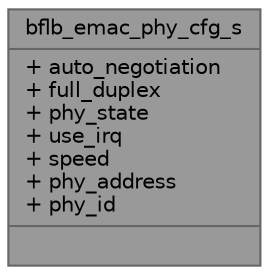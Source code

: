 digraph "bflb_emac_phy_cfg_s"
{
 // LATEX_PDF_SIZE
  bgcolor="transparent";
  edge [fontname=Helvetica,fontsize=10,labelfontname=Helvetica,labelfontsize=10];
  node [fontname=Helvetica,fontsize=10,shape=box,height=0.2,width=0.4];
  Node1 [shape=record,label="{bflb_emac_phy_cfg_s\n|+ auto_negotiation\l+ full_duplex\l+ phy_state\l+ use_irq\l+ speed\l+ phy_address\l+ phy_id\l|}",height=0.2,width=0.4,color="gray40", fillcolor="grey60", style="filled", fontcolor="black",tooltip="EMAC phy configuration structure"];
}
